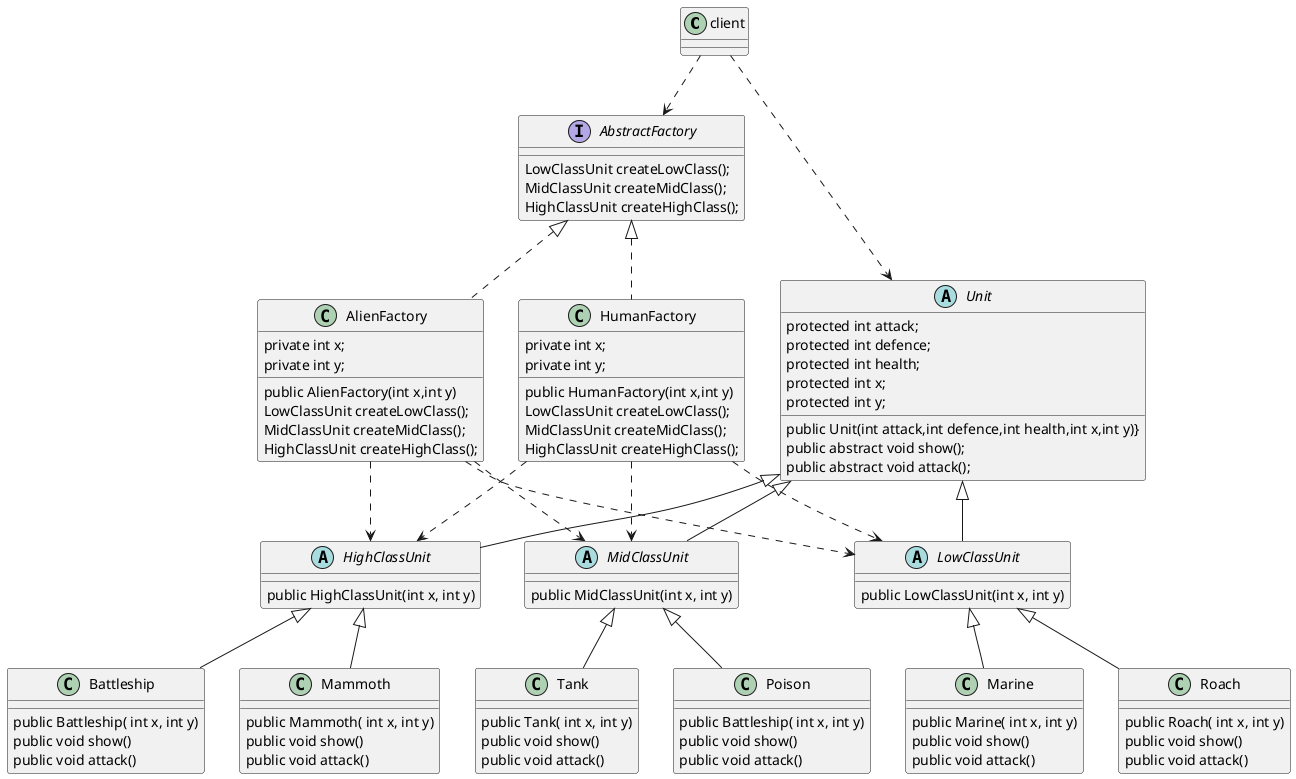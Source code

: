 @startuml
'https://plantuml.com/class-diagram

class client

interface AbstractFactory {
    LowClassUnit createLowClass();
    MidClassUnit createMidClass();
    HighClassUnit createHighClass();
}

class HumanFactory{
    private int x;
    private int y;

    public HumanFactory(int x,int y)
    LowClassUnit createLowClass();
    MidClassUnit createMidClass();
    HighClassUnit createHighClass();
}

class AlienFactory{
    private int x;
    private int y;

    public AlienFactory(int x,int y)
    LowClassUnit createLowClass();
    MidClassUnit createMidClass();
    HighClassUnit createHighClass();
}

abstract class Unit {
    protected int attack;
    protected int defence;
    protected int health;
    protected int x;
    protected int y;

    public Unit(int attack,int defence,int health,int x,int y)}
    public abstract void show();
    public abstract void attack();
}

abstract class HighClassUnit{
    public HighClassUnit(int x, int y)
}

abstract class MidClassUnit{
    public MidClassUnit(int x, int y)
}

abstract class LowClassUnit{
    public LowClassUnit(int x, int y)
}

class Battleship{
    public Battleship( int x, int y)
    public void show()
    public void attack()
}

class Mammoth{
    public Mammoth( int x, int y)
    public void show()
    public void attack()
}

class Tank{
    public Tank( int x, int y)
    public void show()
    public void attack()
}

class Poison{
    public Battleship( int x, int y)
    public void show()
    public void attack()
}

class Marine{
    public Marine( int x, int y)
    public void show()
    public void attack()
}

class Roach{
    public Roach( int x, int y)
    public void show()
    public void attack()
}

AbstractFactory <|.. AlienFactory
AbstractFactory <|.. HumanFactory

Unit <|-- HighClassUnit
Unit <|-- MidClassUnit
Unit <|-- LowClassUnit

HighClassUnit <|-- Mammoth
HighClassUnit <|-- Battleship

MidClassUnit <|-- Poison
MidClassUnit <|-- Tank

LowClassUnit <|-- Roach
LowClassUnit <|-- Marine

HumanFactory ..> HighClassUnit
HumanFactory ..> MidClassUnit
HumanFactory ..> LowClassUnit

AlienFactory ..> HighClassUnit
AlienFactory ..> MidClassUnit
AlienFactory ..> LowClassUnit

client ..> AbstractFactory
client ..> Unit
@enduml